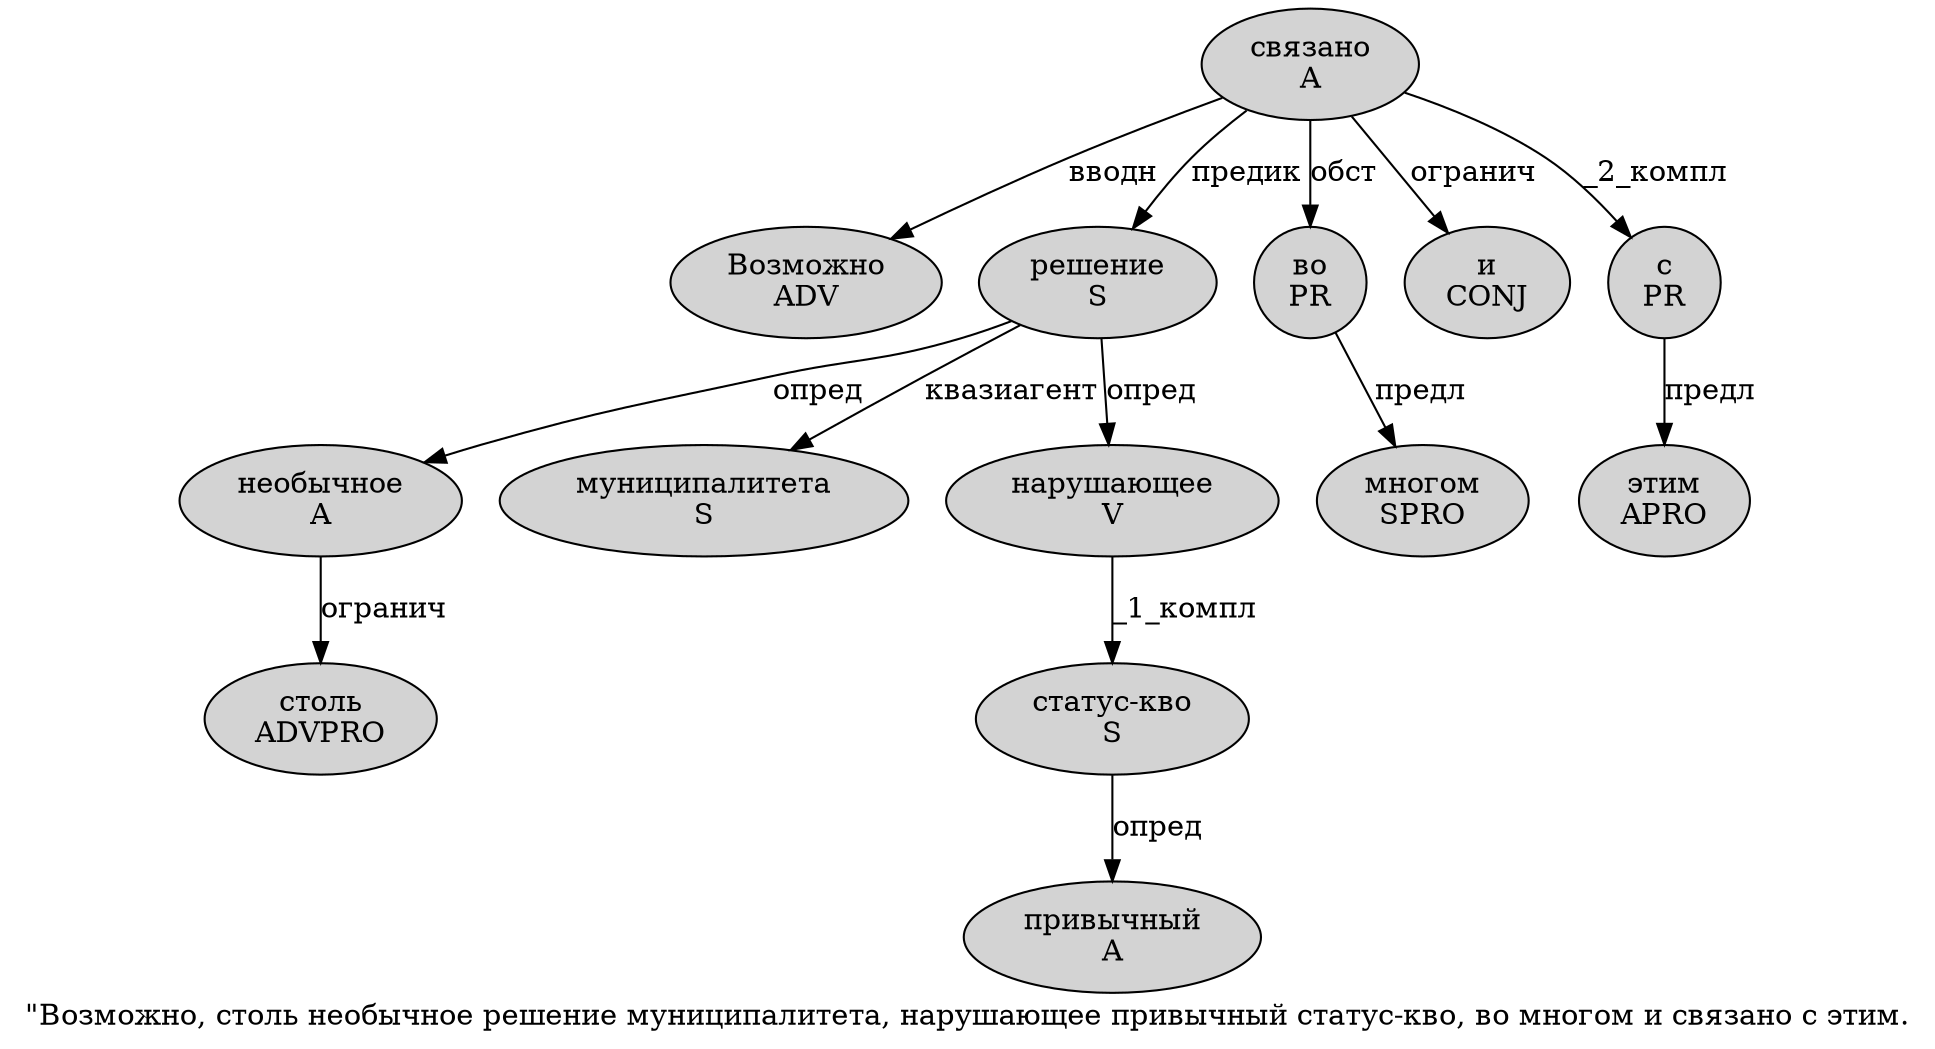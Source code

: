 digraph SENTENCE_245 {
	graph [label="\"Возможно, столь необычное решение муниципалитета, нарушающее привычный статус-кво, во многом и связано с этим."]
	node [style=filled]
		1 [label="Возможно
ADV" color="" fillcolor=lightgray penwidth=1 shape=ellipse]
		3 [label="столь
ADVPRO" color="" fillcolor=lightgray penwidth=1 shape=ellipse]
		4 [label="необычное
A" color="" fillcolor=lightgray penwidth=1 shape=ellipse]
		5 [label="решение
S" color="" fillcolor=lightgray penwidth=1 shape=ellipse]
		6 [label="муниципалитета
S" color="" fillcolor=lightgray penwidth=1 shape=ellipse]
		8 [label="нарушающее
V" color="" fillcolor=lightgray penwidth=1 shape=ellipse]
		9 [label="привычный
A" color="" fillcolor=lightgray penwidth=1 shape=ellipse]
		10 [label="статус-кво
S" color="" fillcolor=lightgray penwidth=1 shape=ellipse]
		12 [label="во
PR" color="" fillcolor=lightgray penwidth=1 shape=ellipse]
		13 [label="многом
SPRO" color="" fillcolor=lightgray penwidth=1 shape=ellipse]
		14 [label="и
CONJ" color="" fillcolor=lightgray penwidth=1 shape=ellipse]
		15 [label="связано
A" color="" fillcolor=lightgray penwidth=1 shape=ellipse]
		16 [label="с
PR" color="" fillcolor=lightgray penwidth=1 shape=ellipse]
		17 [label="этим
APRO" color="" fillcolor=lightgray penwidth=1 shape=ellipse]
			16 -> 17 [label="предл"]
			12 -> 13 [label="предл"]
			15 -> 1 [label="вводн"]
			15 -> 5 [label="предик"]
			15 -> 12 [label="обст"]
			15 -> 14 [label="огранич"]
			15 -> 16 [label="_2_компл"]
			5 -> 4 [label="опред"]
			5 -> 6 [label="квазиагент"]
			5 -> 8 [label="опред"]
			4 -> 3 [label="огранич"]
			10 -> 9 [label="опред"]
			8 -> 10 [label="_1_компл"]
}